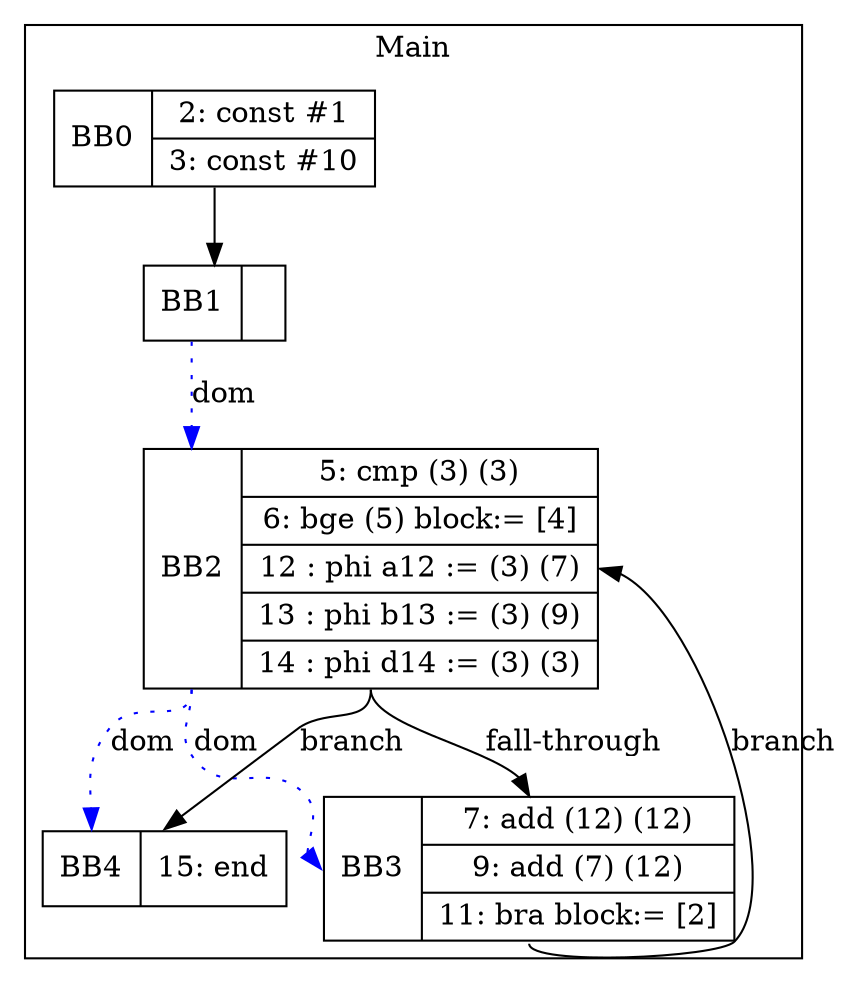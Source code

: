digraph G {
node [shape=record];
subgraph cluster_main{
label = "Main";
BB0 [shape=record, label="<b>BB0|{2: const #1|3: const #10}"];
BB1 [shape=record, label="<b>BB1|}"];
BB2 [shape=record, label="<b>BB2|{5: cmp (3) (3)|6: bge (5) block:= [4]|12 : phi a12 := (3) (7)|13 : phi b13 := (3) (9)|14 : phi d14 := (3) (3)}"];
BB3 [shape=record, label="<b>BB3|{7: add (12) (12)|9: add (7) (12)|11: bra block:= [2]}"];
BB4 [shape=record, label="<b>BB4|{15: end}"];
}
BB0:s -> BB1:n ;
BB2:b -> BB3:b [color=blue, style=dotted, label="dom"];
BB2:b -> BB4:b [color=blue, style=dotted, label="dom"];
BB1:b -> BB2:b [color=blue, style=dotted, label="dom"];
BB2:s -> BB4:n [label="branch"];
BB3:s -> BB2:e [label="branch"];
BB2:s -> BB3:n [label="fall-through"];
}
